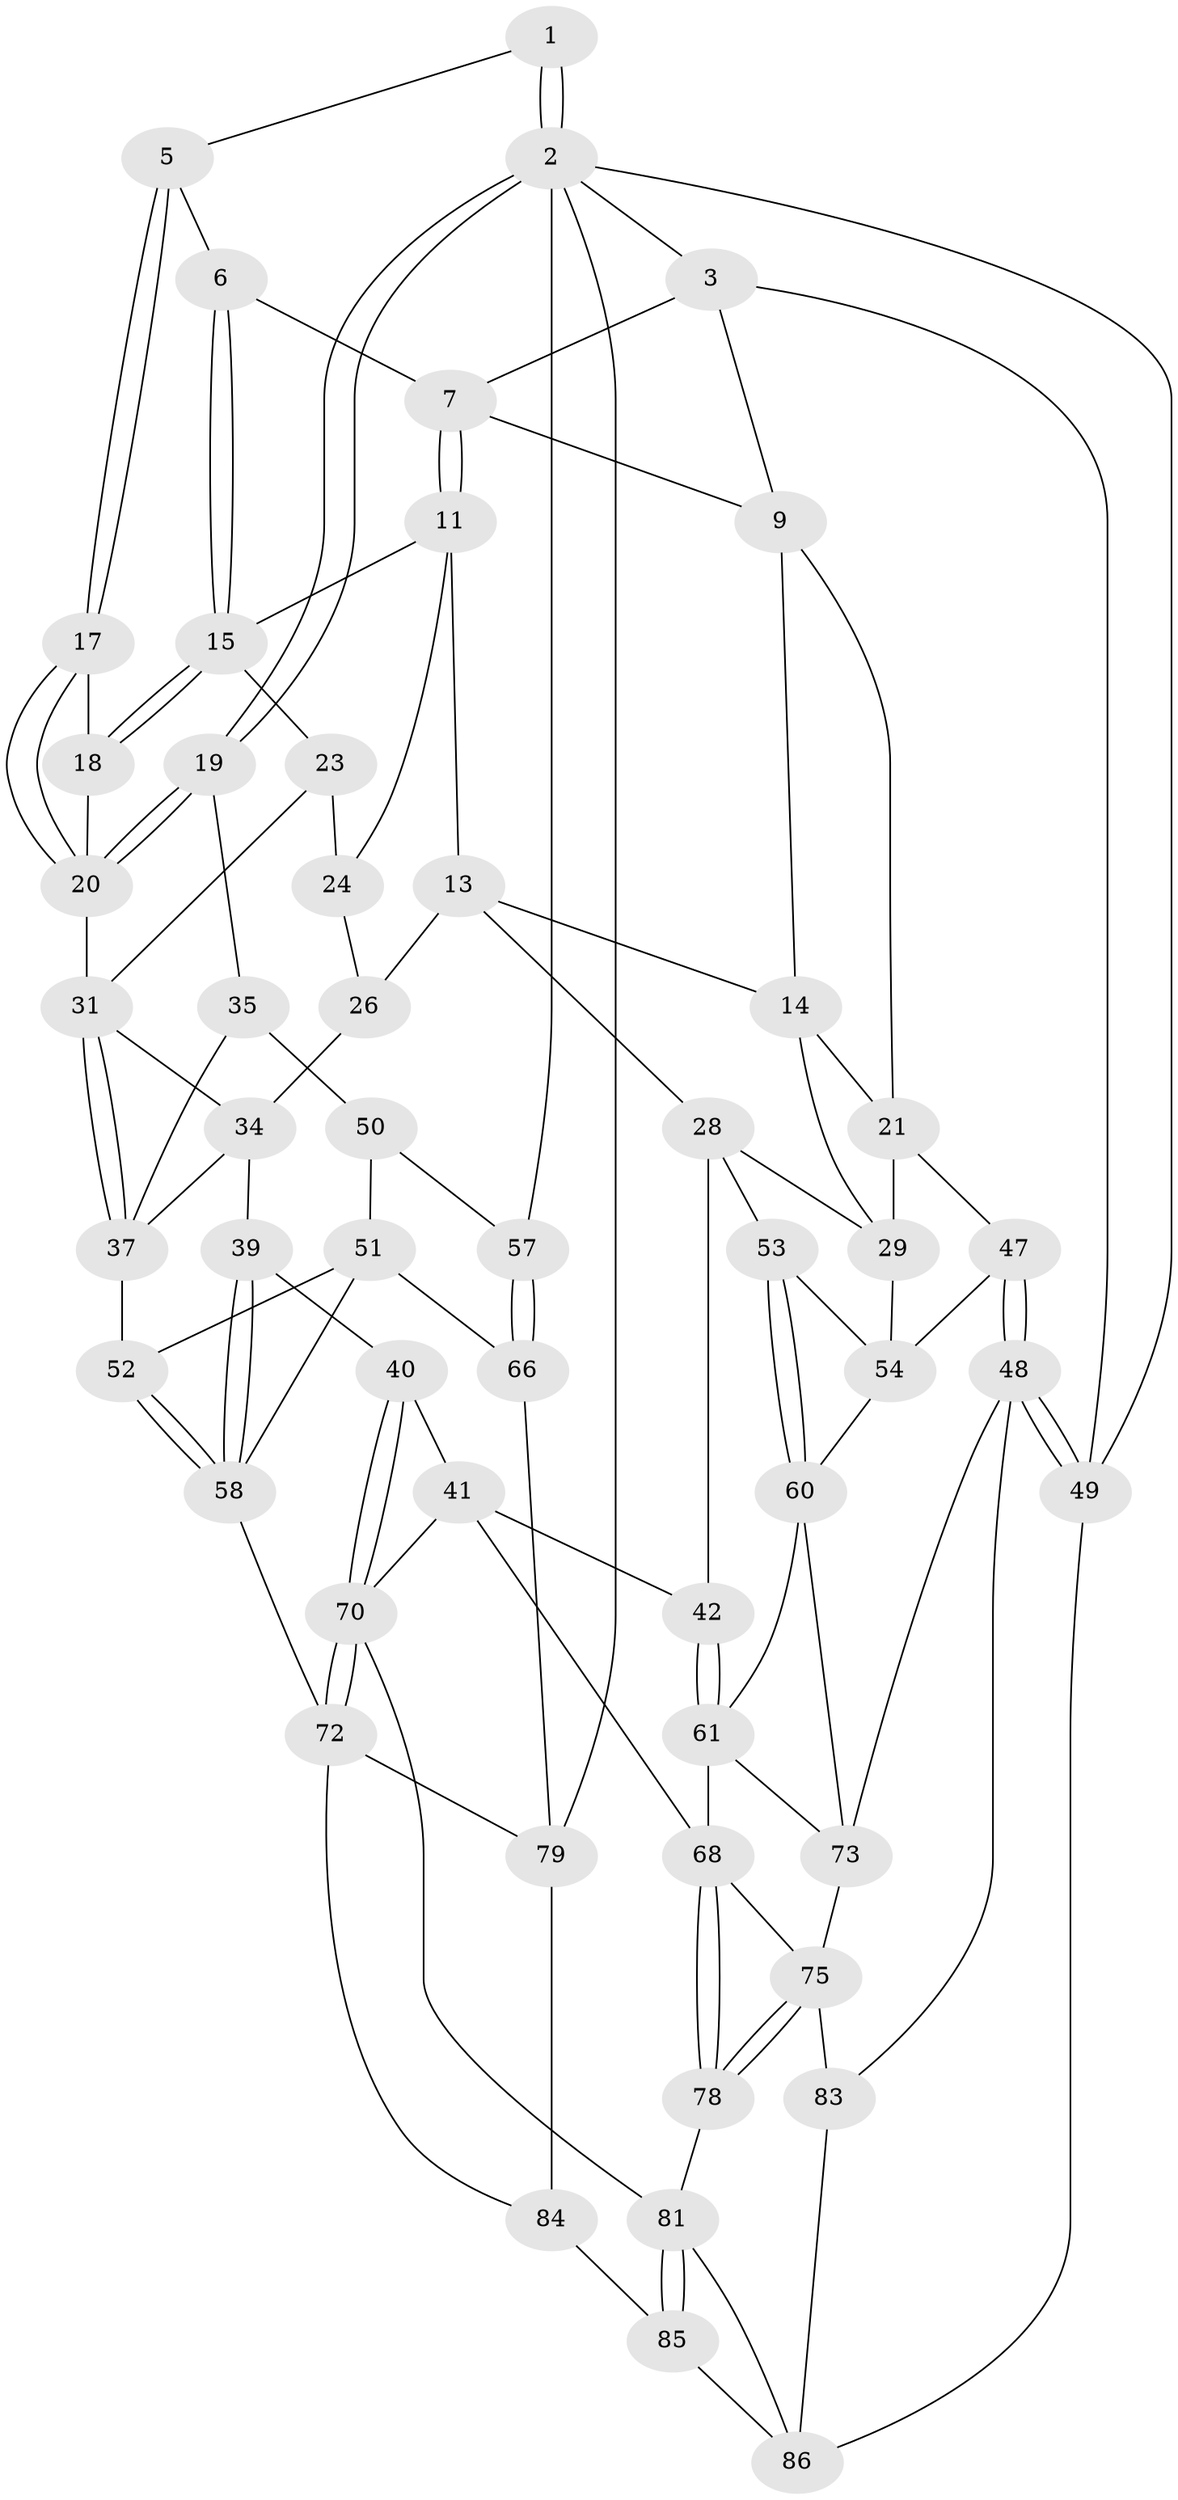 // original degree distribution, {3: 0.022222222222222223, 6: 0.2, 5: 0.5555555555555556, 4: 0.2222222222222222}
// Generated by graph-tools (version 1.1) at 2025/42/03/06/25 10:42:32]
// undirected, 54 vertices, 118 edges
graph export_dot {
graph [start="1"]
  node [color=gray90,style=filled];
  1 [pos="+0.6687885556899316+0"];
  2 [pos="+1+0",super="+56"];
  3 [pos="+0+0",super="+4"];
  5 [pos="+0.6676295813751665+0.07592001865796709"];
  6 [pos="+0.5500568753635654+0.09852427462081936"];
  7 [pos="+0.43382063895623535+0.07037327337230373",super="+8"];
  9 [pos="+0.3357345165973313+0.11962527995002824",super="+10"];
  11 [pos="+0.47331353673412146+0.2287028336123701",super="+12"];
  13 [pos="+0.3865710003174784+0.24894299221862384",super="+27"];
  14 [pos="+0.3290201196995908+0.16076524665499067",super="+22"];
  15 [pos="+0.5296039981279392+0.23766975802938498",super="+16"];
  17 [pos="+0.6703262235513392+0.07923989059512346"];
  18 [pos="+0.6582130216157293+0.2315461478162209"];
  19 [pos="+1+0.1197267559318568"];
  20 [pos="+0.9982193805699243+0.16070877124965743",super="+30"];
  21 [pos="+0+0.025583708186481254",super="+46"];
  23 [pos="+0.5150687843510026+0.2967919118442815",super="+33"];
  24 [pos="+0.42538867272467124+0.2851698858972644",super="+25"];
  26 [pos="+0.4146372998069537+0.3782912427509712"];
  28 [pos="+0.28733834651382734+0.40869045975485124",super="+43"];
  29 [pos="+0.27022561022958147+0.3883400713835789",super="+45"];
  31 [pos="+0.7146285201873944+0.3505977690953844",super="+32"];
  34 [pos="+0.5055948941419027+0.424995796399898",super="+38"];
  35 [pos="+1+0.1297312151357598",super="+36"];
  37 [pos="+0.7231724531039576+0.4101251889540746",super="+44"];
  39 [pos="+0.4827473707633716+0.5674696811886469"];
  40 [pos="+0.4741491117904382+0.5734224598421068"];
  41 [pos="+0.47047891887404264+0.5739345980372336",super="+67"];
  42 [pos="+0.28271368906163563+0.5275645936023177"];
  47 [pos="+0+0.6838512545383696"];
  48 [pos="+0+1",super="+74"];
  49 [pos="+0+1"];
  50 [pos="+0.9128594824544015+0.5650097226196307",super="+55"];
  51 [pos="+0.8694509717035472+0.598176139875119",super="+64"];
  52 [pos="+0.7100949566020692+0.5525062087541519"];
  53 [pos="+0.22234840849646884+0.5282721937679774"];
  54 [pos="+0.08525100842173056+0.4910753817432279",super="+59"];
  57 [pos="+1+0.8519727532120099"];
  58 [pos="+0.6849324809164904+0.5822864029834709",super="+65"];
  60 [pos="+0.1044412715731974+0.6493236327276359",super="+63"];
  61 [pos="+0.27842600225862213+0.611967768879064",super="+62"];
  66 [pos="+0.8872949855537945+0.776895571746545"];
  68 [pos="+0.3500217103107623+0.7212706307225315",super="+69"];
  70 [pos="+0.5569802521185504+0.7503069674006109",super="+71"];
  72 [pos="+0.6609872098976544+0.7704777045679961",super="+80"];
  73 [pos="+0.08201859721564295+0.767161006074999",super="+77"];
  75 [pos="+0.2629666908962056+0.8291718651780288",super="+76"];
  78 [pos="+0.2823816747305354+0.8399051890485129"];
  79 [pos="+0.7687755388494442+0.8433903964391515",super="+88"];
  81 [pos="+0.4241762929281697+0.8905383470552329",super="+82"];
  83 [pos="+0.23669712138811047+0.8305993288201599"];
  84 [pos="+0.671548358175677+0.8525962906603729",super="+89"];
  85 [pos="+0.4793796124564714+0.9939524767758374",super="+90"];
  86 [pos="+0.08938158771612031+1",super="+87"];
  1 -- 2;
  1 -- 2;
  1 -- 5;
  2 -- 3;
  2 -- 19;
  2 -- 19;
  2 -- 49;
  2 -- 57;
  2 -- 79;
  3 -- 49;
  3 -- 7;
  3 -- 9;
  5 -- 6;
  5 -- 17;
  5 -- 17;
  6 -- 7;
  6 -- 15;
  6 -- 15;
  7 -- 11;
  7 -- 11;
  7 -- 9;
  9 -- 14;
  9 -- 21;
  11 -- 24;
  11 -- 13;
  11 -- 15;
  13 -- 14;
  13 -- 26;
  13 -- 28;
  14 -- 29;
  14 -- 21;
  15 -- 18;
  15 -- 18;
  15 -- 23;
  17 -- 18;
  17 -- 20;
  17 -- 20;
  18 -- 20;
  19 -- 20;
  19 -- 20;
  19 -- 35;
  20 -- 31;
  21 -- 47;
  21 -- 29;
  23 -- 24 [weight=2];
  23 -- 31;
  24 -- 26;
  26 -- 34;
  28 -- 29;
  28 -- 42;
  28 -- 53;
  29 -- 54;
  31 -- 37;
  31 -- 37;
  31 -- 34;
  34 -- 39;
  34 -- 37;
  35 -- 50 [weight=2];
  35 -- 37;
  37 -- 52;
  39 -- 40;
  39 -- 58;
  39 -- 58;
  40 -- 41;
  40 -- 70;
  40 -- 70;
  41 -- 42;
  41 -- 68;
  41 -- 70;
  42 -- 61;
  42 -- 61;
  47 -- 48;
  47 -- 48;
  47 -- 54;
  48 -- 49;
  48 -- 49;
  48 -- 73;
  48 -- 83;
  49 -- 86;
  50 -- 51;
  50 -- 57;
  51 -- 52;
  51 -- 58;
  51 -- 66;
  52 -- 58;
  52 -- 58;
  53 -- 54;
  53 -- 60;
  53 -- 60;
  54 -- 60;
  57 -- 66;
  57 -- 66;
  58 -- 72;
  60 -- 73;
  60 -- 61;
  61 -- 73;
  61 -- 68;
  66 -- 79;
  68 -- 78;
  68 -- 78;
  68 -- 75;
  70 -- 72;
  70 -- 72;
  70 -- 81;
  72 -- 84;
  72 -- 79;
  73 -- 75;
  75 -- 78;
  75 -- 78;
  75 -- 83;
  78 -- 81;
  79 -- 84;
  81 -- 85;
  81 -- 85;
  81 -- 86;
  83 -- 86;
  84 -- 85 [weight=2];
  85 -- 86;
}
